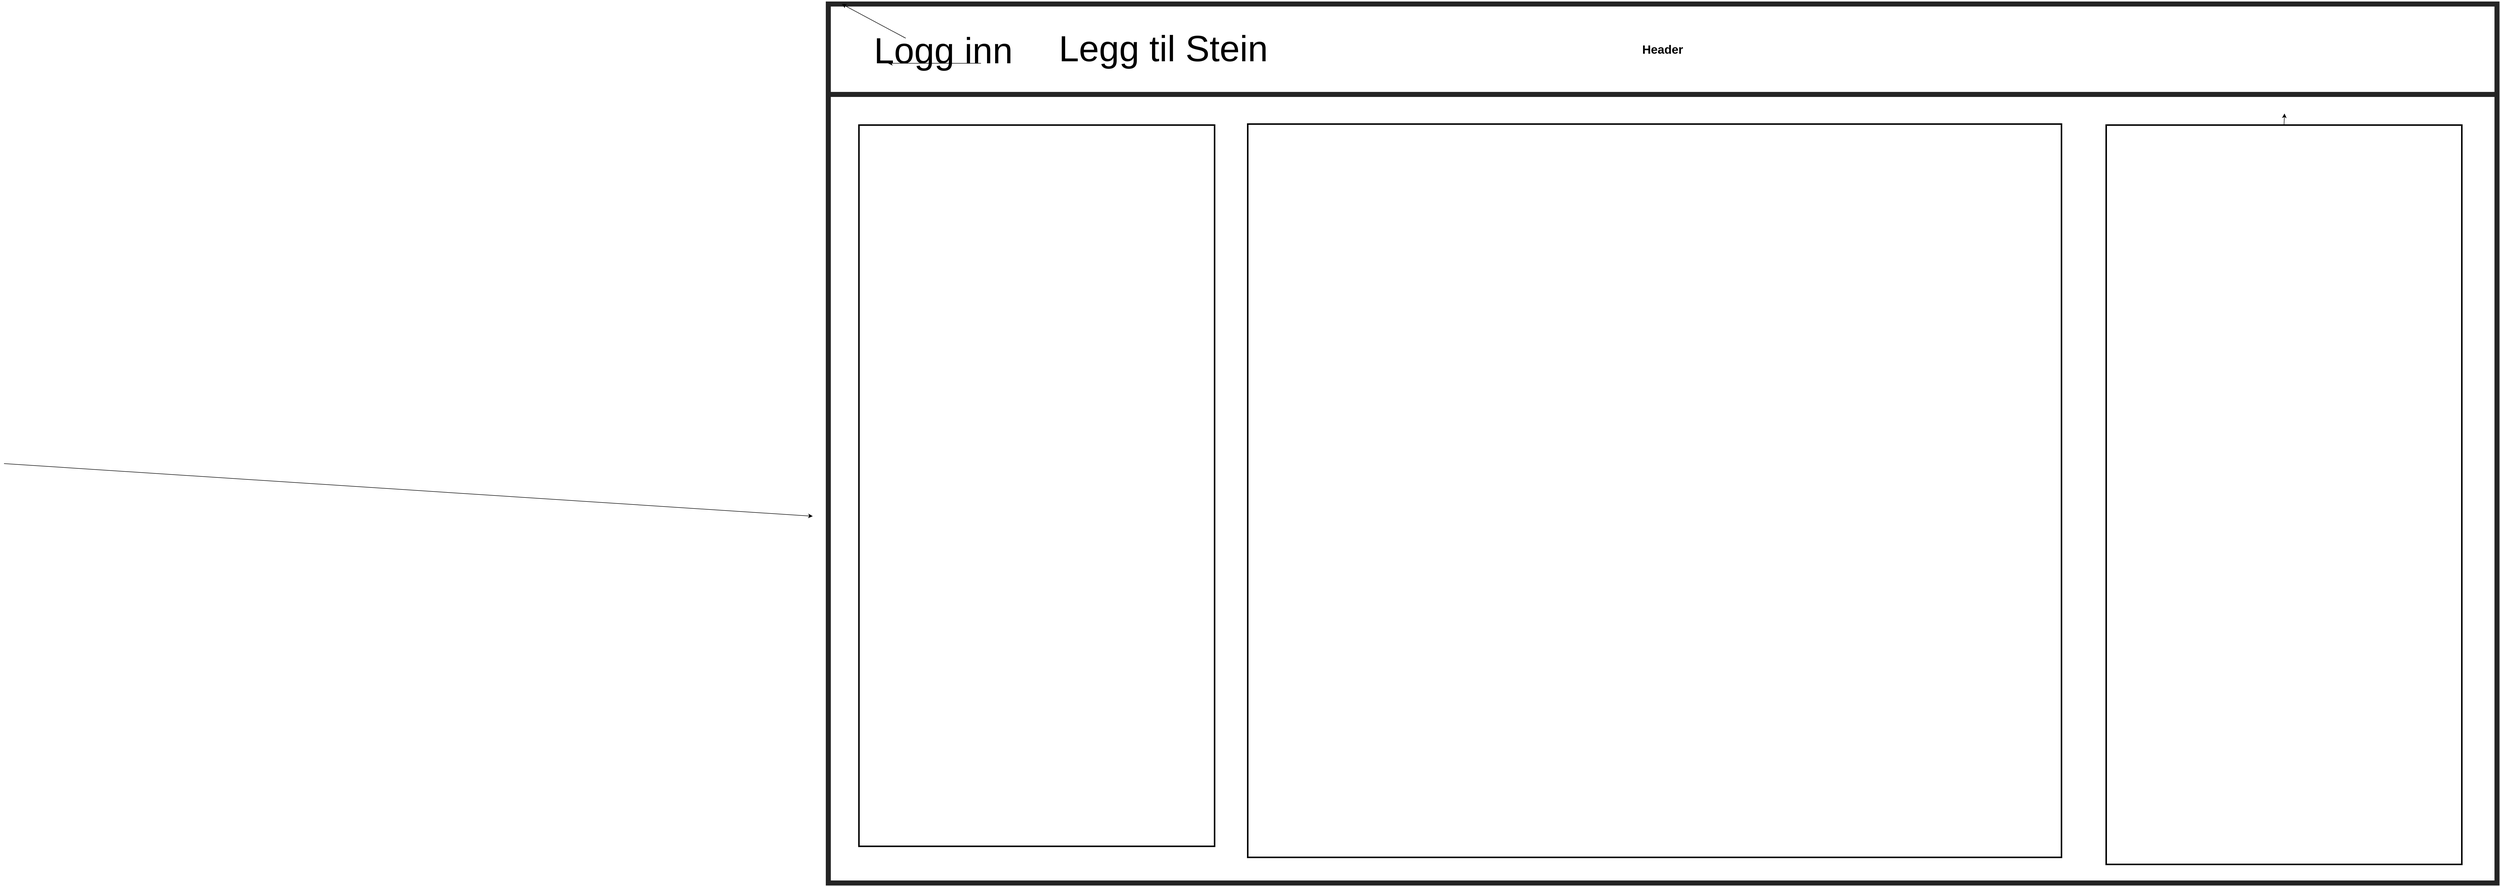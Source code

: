 <mxfile>
    <diagram id="gXainbpfUBOLYkK3_BKR" name="Page-1">
        <mxGraphModel dx="4150" dy="4464" grid="0" gridSize="10" guides="1" tooltips="1" connect="1" arrows="1" fold="1" page="1" pageScale="1" pageWidth="827" pageHeight="1169" background="#ffffff" math="0" shadow="0">
            <root>
                <mxCell id="0"/>
                <mxCell id="1" parent="0"/>
                <mxCell id="4" style="edgeStyle=none;html=1;exitX=0;exitY=0;exitDx=0;exitDy=0;" parent="1" edge="1">
                    <mxGeometry relative="1" as="geometry">
                        <mxPoint x="10.0" as="sourcePoint"/>
                        <mxPoint x="1620" y="104.758" as="targetPoint"/>
                    </mxGeometry>
                </mxCell>
                <mxCell id="6" value="&lt;h1 style=&quot;line-height: 200%;&quot;&gt;Header&lt;/h1&gt;" style="swimlane;whiteSpace=wrap;html=1;strokeColor=#242424;strokeWidth=10;fillColor=none;startSize=180;" parent="1" vertex="1">
                    <mxGeometry x="1651" y="-915" width="3322" height="1750" as="geometry"/>
                </mxCell>
                <mxCell id="23" style="edgeStyle=none;html=1;exitX=0.25;exitY=0;exitDx=0;exitDy=0;fontSize=72;fontColor=default;" edge="1" parent="6" source="10" target="6">
                    <mxGeometry relative="1" as="geometry"/>
                </mxCell>
                <mxCell id="10" value="Logg inn" style="text;strokeColor=none;align=center;fillColor=none;html=1;verticalAlign=middle;whiteSpace=wrap;rounded=0;fontSize=72;fontColor=#000000;" vertex="1" parent="6">
                    <mxGeometry x="79" y="68" width="300" height="50" as="geometry"/>
                </mxCell>
                <mxCell id="12" value="" style="rounded=0;whiteSpace=wrap;html=1;labelBorderColor=default;strokeColor=#000000;fontSize=72;fontColor=default;fillColor=none;strokeWidth=3;" vertex="1" parent="6">
                    <mxGeometry x="61" y="241" width="708" height="1436" as="geometry"/>
                </mxCell>
                <mxCell id="13" value="" style="rounded=0;whiteSpace=wrap;html=1;labelBorderColor=default;strokeColor=#000000;fontSize=72;fontColor=default;fillColor=none;strokeWidth=3;" vertex="1" parent="6">
                    <mxGeometry x="835" y="239" width="1620" height="1460" as="geometry"/>
                </mxCell>
                <mxCell id="14" value="" style="rounded=0;whiteSpace=wrap;html=1;labelBorderColor=default;strokeColor=#000000;fontSize=72;fontColor=default;fillColor=none;strokeWidth=3;" vertex="1" parent="6">
                    <mxGeometry x="2544" y="241" width="708" height="1472" as="geometry"/>
                </mxCell>
                <mxCell id="21" value="Legg til Stein" style="text;strokeColor=none;align=center;fillColor=none;html=1;verticalAlign=middle;whiteSpace=wrap;rounded=0;fontSize=72;fontColor=#000000;" vertex="1" parent="6">
                    <mxGeometry x="453" y="64" width="428" height="50" as="geometry"/>
                </mxCell>
                <mxCell id="22" style="edgeStyle=none;html=1;exitX=0.75;exitY=1;exitDx=0;exitDy=0;entryX=0.133;entryY=1;entryDx=0;entryDy=0;entryPerimeter=0;fontSize=72;fontColor=default;" edge="1" parent="6" source="10" target="10">
                    <mxGeometry relative="1" as="geometry"/>
                </mxCell>
                <mxCell id="24" style="edgeStyle=none;html=1;exitX=0.5;exitY=0;exitDx=0;exitDy=0;fontSize=72;fontColor=default;" edge="1" parent="1" source="14">
                    <mxGeometry relative="1" as="geometry">
                        <mxPoint x="4550" y="-697.0" as="targetPoint"/>
                    </mxGeometry>
                </mxCell>
            </root>
        </mxGraphModel>
    </diagram>
</mxfile>